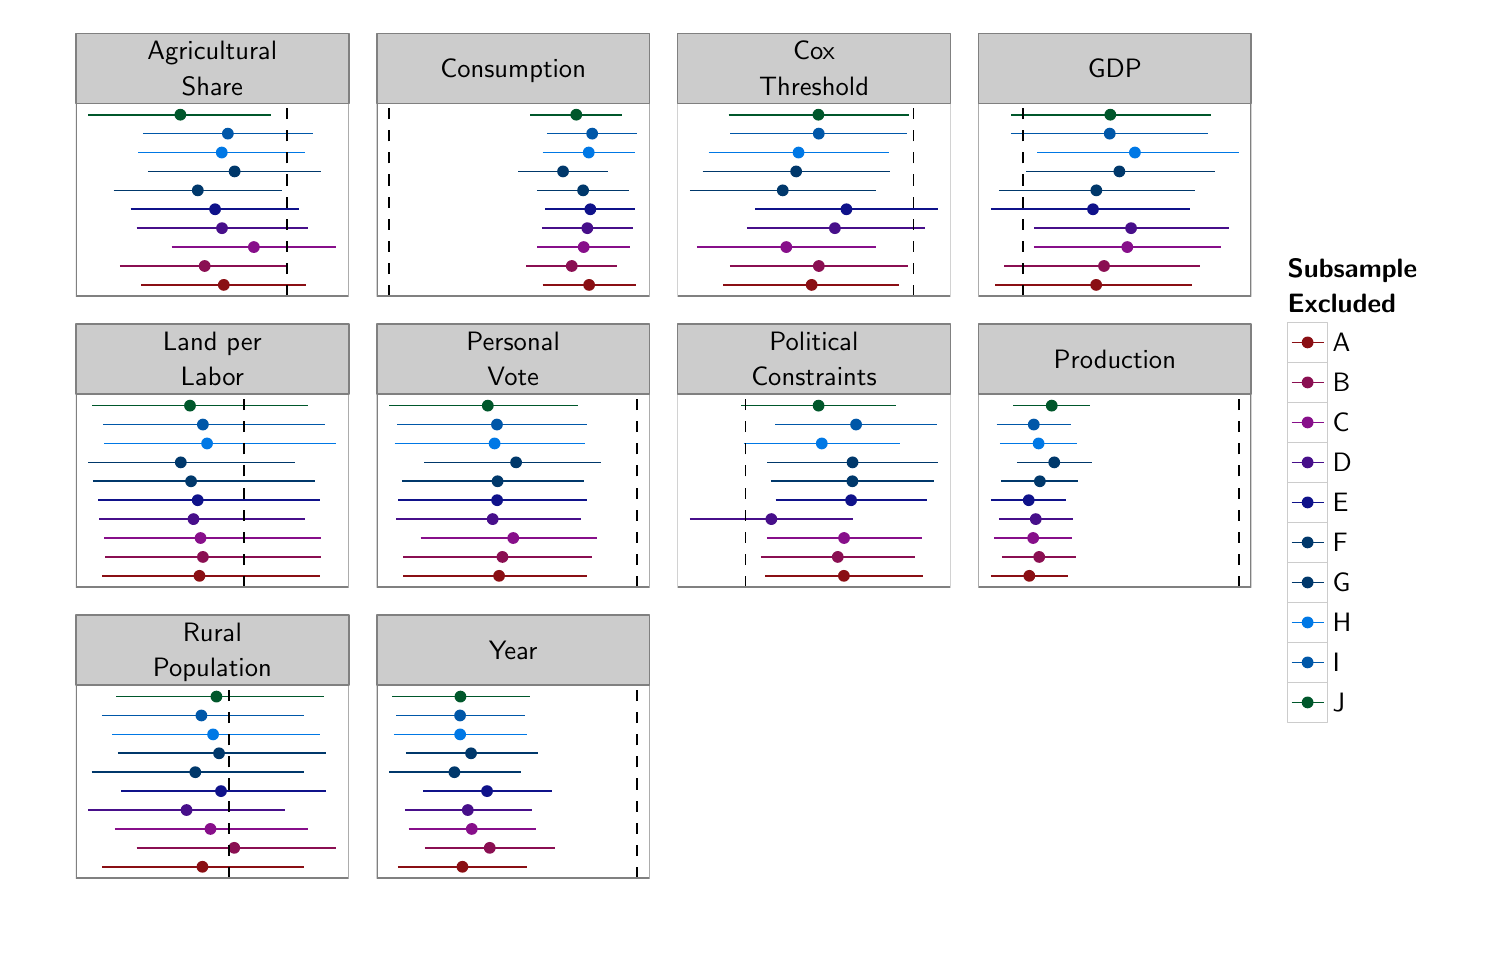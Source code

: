 % Created by tikzDevice version 0.6.2 on 2012-04-27 21:03:56
% !TEX encoding = UTF-8 Unicode
\documentclass[10pt]{article}
\usepackage{tikz}

\renewcommand{\familydefault}{\sfdefault}
\usepackage{sfmath}

\usepackage[active,tightpage,psfixbb]{preview}

\PreviewEnvironment{pgfpicture}

\setlength\PreviewBorder{0pt}
\begin{document}

\begin{tikzpicture}[x=1pt,y=1pt]
\definecolor[named]{drawColor}{rgb}{0.00,0.00,0.00}
\definecolor[named]{fillColor}{rgb}{1.00,1.00,1.00}
\fill[color=fillColor,fill opacity=0.00,] (0,0) rectangle (542.02,344.73);
\begin{scope}
\path[clip] (  0.00,  0.00) rectangle (542.02,344.73);
\end{scope}
\begin{scope}
\path[clip] (  0.00,  0.00) rectangle (542.02,344.73);
\end{scope}
\begin{scope}
\path[clip] (  0.00,  0.00) rectangle (542.02,344.73);
\end{scope}
\begin{scope}
\path[clip] (  0.00,  0.00) rectangle (542.02,344.73);
\end{scope}
\begin{scope}
\path[clip] (  0.00,  0.00) rectangle (542.02,344.73);
\end{scope}
\begin{scope}
\path[clip] (  0.00,  0.00) rectangle (542.02,344.73);
\end{scope}
\begin{scope}
\path[clip] (  0.00,  0.00) rectangle (542.02,344.73);
\end{scope}
\begin{scope}
\path[clip] (  0.00,  0.00) rectangle (542.02,344.73);
\end{scope}
\begin{scope}
\path[clip] (  0.00,  0.00) rectangle (542.02,344.73);
\end{scope}
\begin{scope}
\path[clip] (  0.00,  0.00) rectangle (542.02,344.73);
\end{scope}
\begin{scope}
\path[clip] (  0.00,  0.00) rectangle (542.02,344.73);
\end{scope}
\begin{scope}
\path[clip] (  0.00,  0.00) rectangle (542.02,344.73);
\end{scope}
\begin{scope}
\path[clip] (  0.00,  0.00) rectangle (542.02,344.73);
\end{scope}
\begin{scope}
\path[clip] (  0.00,  0.00) rectangle (542.02,344.73);
\end{scope}
\begin{scope}
\path[clip] (  0.00,  0.00) rectangle (542.02,344.73);
\end{scope}
\begin{scope}
\path[clip] (  0.00,  0.00) rectangle (542.02,344.73);
\end{scope}
\begin{scope}
\path[clip] (  0.00,  0.00) rectangle (542.02,344.73);
\end{scope}
\begin{scope}
\path[clip] (  0.00,  0.00) rectangle (542.02,344.73);
\end{scope}
\begin{scope}
\path[clip] (  0.00,  0.00) rectangle (542.02,344.73);
\end{scope}
\begin{scope}
\path[clip] (  0.00,  0.00) rectangle (542.02,344.73);
\end{scope}
\begin{scope}
\path[clip] (  0.00,  0.00) rectangle (542.02,344.73);
\end{scope}
\begin{scope}
\path[clip] (  0.00,  0.00) rectangle (542.02,344.73);
\end{scope}
\begin{scope}
\path[clip] (  0.00,  0.00) rectangle (542.02,344.73);
\end{scope}
\begin{scope}
\path[clip] (  0.00,  0.00) rectangle (542.02,344.73);
\end{scope}
\begin{scope}
\path[clip] ( 27.42,237.68) rectangle (126.01,307.38);
\end{scope}
\begin{scope}
\path[clip] (  0.00,  0.00) rectangle (542.02,344.73);
\end{scope}
\begin{scope}
\path[clip] (136.13,237.68) rectangle (234.72,307.38);
\end{scope}
\begin{scope}
\path[clip] (  0.00,  0.00) rectangle (542.02,344.73);
\end{scope}
\begin{scope}
\path[clip] (244.84,237.68) rectangle (343.43,307.38);
\end{scope}
\begin{scope}
\path[clip] (  0.00,  0.00) rectangle (542.02,344.73);
\end{scope}
\begin{scope}
\path[clip] (353.55,237.68) rectangle (452.14,307.38);
\end{scope}
\begin{scope}
\path[clip] (  0.00,  0.00) rectangle (542.02,344.73);
\end{scope}
\begin{scope}
\path[clip] ( 27.42,132.55) rectangle (126.01,202.25);
\end{scope}
\begin{scope}
\path[clip] (  0.00,  0.00) rectangle (542.02,344.73);
\end{scope}
\begin{scope}
\path[clip] (136.13,132.55) rectangle (234.72,202.25);
\end{scope}
\begin{scope}
\path[clip] (  0.00,  0.00) rectangle (542.02,344.73);
\end{scope}
\begin{scope}
\path[clip] (244.84,132.55) rectangle (343.43,202.25);
\end{scope}
\begin{scope}
\path[clip] (  0.00,  0.00) rectangle (542.02,344.73);
\end{scope}
\begin{scope}
\path[clip] (353.55,132.55) rectangle (452.14,202.25);
\end{scope}
\begin{scope}
\path[clip] (  0.00,  0.00) rectangle (542.02,344.73);
\end{scope}
\begin{scope}
\path[clip] ( 27.42, 27.42) rectangle (126.01, 97.12);
\end{scope}
\begin{scope}
\path[clip] (  0.00,  0.00) rectangle (542.02,344.73);
\end{scope}
\begin{scope}
\path[clip] (136.13, 27.42) rectangle (234.72, 97.12);
\end{scope}
\begin{scope}
\path[clip] (  0.00,  0.00) rectangle (542.02,344.73);
\end{scope}
\begin{scope}
\path[clip] (  0.00,  0.00) rectangle (542.02,344.73);
\end{scope}
\begin{scope}
\path[clip] (  0.00,  0.00) rectangle (542.02,344.73);
\end{scope}
\begin{scope}
\path[clip] (  0.00,  0.00) rectangle (542.02,344.73);
\end{scope}
\begin{scope}
\path[clip] (  0.00,  0.00) rectangle (542.02,344.73);
\end{scope}
\begin{scope}
\path[clip] (  0.00,  0.00) rectangle (542.02,344.73);
\end{scope}
\begin{scope}
\path[clip] (  0.00,  0.00) rectangle (542.02,344.73);
\end{scope}
\begin{scope}
\path[clip] (  0.00,  0.00) rectangle (542.02,344.73);
\end{scope}
\begin{scope}
\path[clip] (  0.00,  0.00) rectangle (542.02,344.73);
\end{scope}
\begin{scope}
\path[clip] (  0.00,  0.00) rectangle (542.02,344.73);
\end{scope}
\begin{scope}
\path[clip] (  0.00,  0.00) rectangle (542.02,344.73);
\end{scope}
\begin{scope}
\path[clip] (  0.00,  0.00) rectangle (542.02,344.73);
\end{scope}
\begin{scope}
\path[clip] (  0.00,  0.00) rectangle (542.02,344.73);
\end{scope}
\begin{scope}
\path[clip] (  0.00,  0.00) rectangle (542.02,344.73);
\end{scope}
\begin{scope}
\path[clip] (  0.00,  0.00) rectangle (542.02,344.73);
\end{scope}
\begin{scope}
\path[clip] (  0.00,  0.00) rectangle (542.02,344.73);
\end{scope}
\begin{scope}
\path[clip] (  0.00,  0.00) rectangle (542.02,344.73);
\end{scope}
\begin{scope}
\path[clip] (  0.00,  0.00) rectangle (542.02,344.73);
\end{scope}
\begin{scope}
\path[clip] (  0.00,  0.00) rectangle (542.02,344.73);
\end{scope}
\begin{scope}
\path[clip] (  0.00,  0.00) rectangle (542.02,344.73);
\end{scope}
\begin{scope}
\path[clip] (  0.00,  0.00) rectangle (542.02,344.73);
\end{scope}
\begin{scope}
\path[clip] (  0.00,  0.00) rectangle (542.02,344.73);
\end{scope}
\begin{scope}
\path[clip] (  0.00,  0.00) rectangle (542.02,344.73);
\end{scope}
\begin{scope}
\path[clip] (  0.00,  0.00) rectangle (542.02,344.73);
\end{scope}
\begin{scope}
\path[clip] (  0.00,  0.00) rectangle (542.02,344.73);
\end{scope}
\begin{scope}
\path[clip] (  0.00,  0.00) rectangle (542.02,344.73);
\end{scope}
\begin{scope}
\path[clip] (  0.00,  0.00) rectangle (542.02,344.73);
\end{scope}
\begin{scope}
\path[clip] (  0.00,  0.00) rectangle (542.02,344.73);
\end{scope}
\begin{scope}
\path[clip] (  0.00,  0.00) rectangle (542.02,344.73);
\end{scope}
\begin{scope}
\path[clip] (  0.00,  0.00) rectangle (542.02,344.73);
\end{scope}
\begin{scope}
\path[clip] (  0.00,  0.00) rectangle (542.02,344.73);
\end{scope}
\begin{scope}
\path[clip] (  0.00,  0.00) rectangle (542.02,344.73);
\end{scope}
\begin{scope}
\path[clip] (  0.00,  0.00) rectangle (542.02,344.73);
\end{scope}
\begin{scope}
\path[clip] (  0.00,  0.00) rectangle (542.02,344.73);
\end{scope}
\begin{scope}
\path[clip] (  0.00,  0.00) rectangle (542.02,344.73);
\end{scope}
\begin{scope}
\path[clip] (  0.00,  0.00) rectangle (542.02,344.73);
\end{scope}
\begin{scope}
\path[clip] (  0.00,  0.00) rectangle (542.02,344.73);
\end{scope}
\begin{scope}
\path[clip] (  0.00,  0.00) rectangle (542.02,344.73);
\end{scope}
\begin{scope}
\path[clip] (  0.00,  0.00) rectangle (542.02,344.73);
\end{scope}
\begin{scope}
\path[clip] (  0.00,  0.00) rectangle (542.02,344.73);
\end{scope}
\begin{scope}
\path[clip] (  0.00,  0.00) rectangle (542.02,344.73);
\end{scope}
\begin{scope}
\path[clip] (  0.00,  0.00) rectangle (542.02,344.73);
\end{scope}
\begin{scope}
\path[clip] (  0.00,  0.00) rectangle (542.02,344.73);
\end{scope}
\begin{scope}
\path[clip] (  0.00,  0.00) rectangle (542.02,344.73);
\end{scope}
\begin{scope}
\path[clip] (  0.00,  0.00) rectangle (542.02,344.73);
\end{scope}
\begin{scope}
\path[clip] (  0.00,  0.00) rectangle (542.02,344.73);
\end{scope}
\begin{scope}
\path[clip] (  0.00,  0.00) rectangle (542.02,344.73);
\end{scope}
\begin{scope}
\path[clip] (  0.00,  0.00) rectangle (542.02,344.73);
\end{scope}
\begin{scope}
\path[clip] (  0.00,  0.00) rectangle (542.02,344.73);
\end{scope}
\begin{scope}
\path[clip] (  0.00,  0.00) rectangle (542.02,344.73);
\end{scope}
\begin{scope}
\path[clip] (  0.00,  0.00) rectangle (542.02,344.73);
\end{scope}
\begin{scope}
\path[clip] (  0.00,  0.00) rectangle (542.02,344.73);
\end{scope}
\begin{scope}
\path[clip] (  0.00,  0.00) rectangle (542.02,344.73);
\end{scope}
\begin{scope}
\path[clip] (  0.00,  0.00) rectangle (542.02,344.73);
\end{scope}
\begin{scope}
\path[clip] (  0.00,  0.00) rectangle (542.02,344.73);
\end{scope}
\begin{scope}
\path[clip] (  0.00,  0.00) rectangle (542.02,344.73);
\end{scope}
\begin{scope}
\path[clip] (  0.00,  0.00) rectangle (542.02,344.73);
\end{scope}
\begin{scope}
\path[clip] (  0.00,  0.00) rectangle (542.02,344.73);
\end{scope}
\begin{scope}
\path[clip] (  0.00,  0.00) rectangle (542.02,344.73);
\end{scope}
\begin{scope}
\path[clip] (  0.00,  0.00) rectangle (542.02,344.73);
\end{scope}
\begin{scope}
\path[clip] (  0.00,  0.00) rectangle (542.02,344.73);
\end{scope}
\begin{scope}
\path[clip] (  0.00,  0.00) rectangle (542.02,344.73);
\end{scope}
\begin{scope}
\path[clip] (  0.00,  0.00) rectangle (542.02,344.73);
\end{scope}
\begin{scope}
\path[clip] (  0.00,  0.00) rectangle (542.02,344.73);
\end{scope}
\begin{scope}
\path[clip] (  0.00,  0.00) rectangle (542.02,344.73);
\end{scope}
\begin{scope}
\path[clip] (  0.00,  0.00) rectangle (542.02,344.73);
\end{scope}
\begin{scope}
\path[clip] (  0.00,  0.00) rectangle (542.02,344.73);
\end{scope}
\begin{scope}
\path[clip] (  0.00,  0.00) rectangle (542.02,344.73);
\end{scope}
\begin{scope}
\path[clip] (  0.00,  0.00) rectangle (542.02,344.73);
\end{scope}
\begin{scope}
\path[clip] (  0.00,  0.00) rectangle (542.02,344.73);

\draw[fill opacity=0.00,draw opacity=0.00,] (  0.00,  0.00) rectangle (542.02,344.73);
\end{scope}
\begin{scope}
\path[clip] (  0.00,  0.00) rectangle (542.02,344.73);
\end{scope}
\begin{scope}
\path[clip] ( 27.42,237.68) rectangle (126.01,307.38);
\definecolor[named]{fillColor}{rgb}{1.00,1.00,1.00}

\draw[fill=fillColor,draw opacity=0.00,] ( 27.42,237.68) rectangle (126.01,307.38);
\definecolor[named]{drawColor}{rgb}{0.54,0.06,0.08}

\draw[color=drawColor,line width= 0.6pt,line join=round,fill opacity=0.00,] ( 51.12,241.78) -- (110.48,241.78);
\definecolor[named]{fillColor}{rgb}{0.54,0.06,0.08}

\draw[fill=fillColor,draw opacity=0.00,] ( 80.87,241.78) circle (  2.13);
\definecolor[named]{drawColor}{rgb}{0.54,0.06,0.32}

\draw[color=drawColor,line width= 0.6pt,line join=round,fill opacity=0.00,] ( 43.35,248.61) -- (103.67,248.61);
\definecolor[named]{fillColor}{rgb}{0.54,0.06,0.32}

\draw[fill=fillColor,draw opacity=0.00,] ( 73.96,248.61) circle (  2.13);
\definecolor[named]{drawColor}{rgb}{0.53,0.06,0.54}

\draw[color=drawColor,line width= 0.6pt,line join=round,fill opacity=0.00,] ( 61.98,255.45) -- (121.53,255.45);
\definecolor[named]{fillColor}{rgb}{0.53,0.06,0.54}

\draw[fill=fillColor,draw opacity=0.00,] ( 91.73,255.45) circle (  2.13);
\definecolor[named]{drawColor}{rgb}{0.28,0.06,0.54}

\draw[color=drawColor,line width= 0.6pt,line join=round,fill opacity=0.00,] ( 49.39,262.28) -- (111.16,262.28);
\definecolor[named]{fillColor}{rgb}{0.28,0.06,0.54}

\draw[fill=fillColor,draw opacity=0.00,] ( 80.22,262.28) circle (  2.13);
\definecolor[named]{drawColor}{rgb}{0.06,0.07,0.54}

\draw[color=drawColor,line width= 0.6pt,line join=round,fill opacity=0.00,] ( 47.16,269.11) -- (107.91,269.11);
\definecolor[named]{fillColor}{rgb}{0.06,0.07,0.54}

\draw[fill=fillColor,draw opacity=0.00,] ( 77.71,269.11) circle (  2.13);
\definecolor[named]{drawColor}{rgb}{0.00,0.22,0.42}

\draw[color=drawColor,line width= 0.6pt,line join=round,fill opacity=0.00,] ( 41.05,275.94) -- (101.87,275.94);
\definecolor[named]{fillColor}{rgb}{0.00,0.22,0.42}

\draw[fill=fillColor,draw opacity=0.00,] ( 71.47,275.94) circle (  2.13);
\definecolor[named]{drawColor}{rgb}{0.00,0.22,0.42}

\draw[color=drawColor,line width= 0.6pt,line join=round,fill opacity=0.00,] ( 53.42,282.78) -- (115.94,282.78);
\definecolor[named]{fillColor}{rgb}{0.00,0.22,0.42}

\draw[fill=fillColor,draw opacity=0.00,] ( 84.78,282.78) circle (  2.13);
\definecolor[named]{drawColor}{rgb}{0.00,0.47,0.90}

\draw[color=drawColor,line width= 0.6pt,line join=round,fill opacity=0.00,] ( 50.03,289.61) -- (110.13,289.61);
\definecolor[named]{fillColor}{rgb}{0.00,0.47,0.90}

\draw[fill=fillColor,draw opacity=0.00,] ( 80.13,289.61) circle (  2.13);
\definecolor[named]{drawColor}{rgb}{0.00,0.34,0.66}

\draw[color=drawColor,line width= 0.6pt,line join=round,fill opacity=0.00,] ( 51.64,296.44) -- (112.97,296.44);
\definecolor[named]{fillColor}{rgb}{0.00,0.34,0.66}

\draw[fill=fillColor,draw opacity=0.00,] ( 82.34,296.44) circle (  2.13);
\definecolor[named]{drawColor}{rgb}{0.00,0.34,0.17}

\draw[color=drawColor,line width= 0.6pt,line join=round,fill opacity=0.00,] ( 31.90,303.28) -- ( 98.03,303.28);
\definecolor[named]{fillColor}{rgb}{0.00,0.34,0.17}

\draw[fill=fillColor,draw opacity=0.00,] ( 65.17,303.28) circle (  2.13);
\definecolor[named]{drawColor}{rgb}{0.00,0.00,0.00}

\draw[color=drawColor,line width= 0.6pt,dash pattern=on 4pt off 4pt ,line join=round,fill opacity=0.00,] (103.65,237.68) -- (103.65,307.38);
\definecolor[named]{drawColor}{rgb}{0.50,0.50,0.50}

\draw[color=drawColor,line width= 0.6pt,line cap=round,line join=round,fill opacity=0.00,] ( 27.42,237.68) rectangle (126.01,307.38);
\end{scope}
\begin{scope}
\path[clip] (  0.00,  0.00) rectangle (542.02,344.73);
\end{scope}
\begin{scope}
\path[clip] (136.13,237.68) rectangle (234.72,307.38);
\definecolor[named]{fillColor}{rgb}{1.00,1.00,1.00}

\draw[fill=fillColor,draw opacity=0.00,] (136.13,237.68) rectangle (234.72,307.38);
\definecolor[named]{drawColor}{rgb}{0.54,0.06,0.08}

\draw[color=drawColor,line width= 0.6pt,line join=round,fill opacity=0.00,] (196.12,241.78) -- (229.69,241.78);
\definecolor[named]{fillColor}{rgb}{0.54,0.06,0.08}

\draw[fill=fillColor,draw opacity=0.00,] (212.88,241.78) circle (  2.13);
\definecolor[named]{drawColor}{rgb}{0.54,0.06,0.32}

\draw[color=drawColor,line width= 0.6pt,line join=round,fill opacity=0.00,] (190.15,248.61) -- (223.11,248.61);
\definecolor[named]{fillColor}{rgb}{0.54,0.06,0.32}

\draw[fill=fillColor,draw opacity=0.00,] (206.61,248.61) circle (  2.13);
\definecolor[named]{drawColor}{rgb}{0.53,0.06,0.54}

\draw[color=drawColor,line width= 0.6pt,line join=round,fill opacity=0.00,] (194.13,255.45) -- (227.71,255.45);
\definecolor[named]{fillColor}{rgb}{0.53,0.06,0.54}

\draw[fill=fillColor,draw opacity=0.00,] (210.91,255.45) circle (  2.13);
\definecolor[named]{drawColor}{rgb}{0.28,0.06,0.54}

\draw[color=drawColor,line width= 0.6pt,line join=round,fill opacity=0.00,] (195.78,262.28) -- (228.63,262.28);
\definecolor[named]{fillColor}{rgb}{0.28,0.06,0.54}

\draw[fill=fillColor,draw opacity=0.00,] (212.23,262.28) circle (  2.13);
\definecolor[named]{drawColor}{rgb}{0.06,0.07,0.54}

\draw[color=drawColor,line width= 0.6pt,line join=round,fill opacity=0.00,] (197.06,269.11) -- (229.62,269.11);
\definecolor[named]{fillColor}{rgb}{0.06,0.07,0.54}

\draw[fill=fillColor,draw opacity=0.00,] (213.31,269.11) circle (  2.13);
\definecolor[named]{drawColor}{rgb}{0.00,0.22,0.42}

\draw[color=drawColor,line width= 0.6pt,line join=round,fill opacity=0.00,] (194.03,275.94) -- (227.44,275.94);
\definecolor[named]{fillColor}{rgb}{0.00,0.22,0.42}

\draw[fill=fillColor,draw opacity=0.00,] (210.70,275.94) circle (  2.13);
\definecolor[named]{drawColor}{rgb}{0.00,0.22,0.42}

\draw[color=drawColor,line width= 0.6pt,line join=round,fill opacity=0.00,] (187.24,282.78) -- (219.62,282.78);
\definecolor[named]{fillColor}{rgb}{0.00,0.22,0.42}

\draw[fill=fillColor,draw opacity=0.00,] (203.45,282.78) circle (  2.13);
\definecolor[named]{drawColor}{rgb}{0.00,0.47,0.90}

\draw[color=drawColor,line width= 0.6pt,line join=round,fill opacity=0.00,] (196.06,289.61) -- (229.29,289.61);
\definecolor[named]{fillColor}{rgb}{0.00,0.47,0.90}

\draw[fill=fillColor,draw opacity=0.00,] (212.74,289.61) circle (  2.13);
\definecolor[named]{drawColor}{rgb}{0.00,0.34,0.66}

\draw[color=drawColor,line width= 0.6pt,line join=round,fill opacity=0.00,] (197.63,296.44) -- (230.24,296.44);
\definecolor[named]{fillColor}{rgb}{0.00,0.34,0.66}

\draw[fill=fillColor,draw opacity=0.00,] (213.98,296.44) circle (  2.13);
\definecolor[named]{drawColor}{rgb}{0.00,0.34,0.17}

\draw[color=drawColor,line width= 0.6pt,line join=round,fill opacity=0.00,] (191.57,303.28) -- (224.88,303.28);
\definecolor[named]{fillColor}{rgb}{0.00,0.34,0.17}

\draw[fill=fillColor,draw opacity=0.00,] (208.23,303.28) circle (  2.13);
\definecolor[named]{drawColor}{rgb}{0.00,0.00,0.00}

\draw[color=drawColor,line width= 0.6pt,dash pattern=on 4pt off 4pt ,line join=round,fill opacity=0.00,] (140.61,237.68) -- (140.61,307.38);
\definecolor[named]{drawColor}{rgb}{0.50,0.50,0.50}

\draw[color=drawColor,line width= 0.6pt,line cap=round,line join=round,fill opacity=0.00,] (136.13,237.68) rectangle (234.72,307.38);
\end{scope}
\begin{scope}
\path[clip] (  0.00,  0.00) rectangle (542.02,344.73);
\end{scope}
\begin{scope}
\path[clip] (244.84,237.68) rectangle (343.43,307.38);
\definecolor[named]{fillColor}{rgb}{1.00,1.00,1.00}

\draw[fill=fillColor,draw opacity=0.00,] (244.84,237.68) rectangle (343.43,307.38);
\definecolor[named]{drawColor}{rgb}{0.54,0.06,0.08}

\draw[color=drawColor,line width= 0.6pt,line join=round,fill opacity=0.00,] (261.40,241.78) -- (324.98,241.78);
\definecolor[named]{fillColor}{rgb}{0.54,0.06,0.08}

\draw[fill=fillColor,draw opacity=0.00,] (293.29,241.78) circle (  2.13);
\definecolor[named]{drawColor}{rgb}{0.54,0.06,0.32}

\draw[color=drawColor,line width= 0.6pt,line join=round,fill opacity=0.00,] (263.73,248.61) -- (328.02,248.61);
\definecolor[named]{fillColor}{rgb}{0.54,0.06,0.32}

\draw[fill=fillColor,draw opacity=0.00,] (295.88,248.61) circle (  2.13);
\definecolor[named]{drawColor}{rgb}{0.53,0.06,0.54}

\draw[color=drawColor,line width= 0.6pt,line join=round,fill opacity=0.00,] (251.79,255.45) -- (316.50,255.45);
\definecolor[named]{fillColor}{rgb}{0.53,0.06,0.54}

\draw[fill=fillColor,draw opacity=0.00,] (284.13,255.45) circle (  2.13);
\definecolor[named]{drawColor}{rgb}{0.28,0.06,0.54}

\draw[color=drawColor,line width= 0.6pt,line join=round,fill opacity=0.00,] (269.88,262.28) -- (334.14,262.28);
\definecolor[named]{fillColor}{rgb}{0.28,0.06,0.54}

\draw[fill=fillColor,draw opacity=0.00,] (301.68,262.28) circle (  2.13);
\definecolor[named]{drawColor}{rgb}{0.06,0.07,0.54}

\draw[color=drawColor,line width= 0.6pt,line join=round,fill opacity=0.00,] (272.92,269.11) -- (338.95,269.11);
\definecolor[named]{fillColor}{rgb}{0.06,0.07,0.54}

\draw[fill=fillColor,draw opacity=0.00,] (305.86,269.11) circle (  2.13);
\definecolor[named]{drawColor}{rgb}{0.00,0.22,0.42}

\draw[color=drawColor,line width= 0.6pt,line join=round,fill opacity=0.00,] (249.32,275.94) -- (316.53,275.94);
\definecolor[named]{fillColor}{rgb}{0.00,0.22,0.42}

\draw[fill=fillColor,draw opacity=0.00,] (282.85,275.94) circle (  2.13);
\definecolor[named]{drawColor}{rgb}{0.00,0.22,0.42}

\draw[color=drawColor,line width= 0.6pt,line join=round,fill opacity=0.00,] (253.85,282.78) -- (321.66,282.78);
\definecolor[named]{fillColor}{rgb}{0.00,0.22,0.42}

\draw[fill=fillColor,draw opacity=0.00,] (287.69,282.78) circle (  2.13);
\definecolor[named]{drawColor}{rgb}{0.00,0.47,0.90}

\draw[color=drawColor,line width= 0.6pt,line join=round,fill opacity=0.00,] (256.10,289.61) -- (321.20,289.61);
\definecolor[named]{fillColor}{rgb}{0.00,0.47,0.90}

\draw[fill=fillColor,draw opacity=0.00,] (288.55,289.61) circle (  2.13);
\definecolor[named]{drawColor}{rgb}{0.00,0.34,0.66}

\draw[color=drawColor,line width= 0.6pt,line join=round,fill opacity=0.00,] (263.88,296.44) -- (327.86,296.44);
\definecolor[named]{fillColor}{rgb}{0.00,0.34,0.66}

\draw[fill=fillColor,draw opacity=0.00,] (295.86,296.44) circle (  2.13);
\definecolor[named]{drawColor}{rgb}{0.00,0.34,0.17}

\draw[color=drawColor,line width= 0.6pt,line join=round,fill opacity=0.00,] (263.26,303.28) -- (328.41,303.28);
\definecolor[named]{fillColor}{rgb}{0.00,0.34,0.17}

\draw[fill=fillColor,draw opacity=0.00,] (295.73,303.28) circle (  2.13);
\definecolor[named]{drawColor}{rgb}{0.00,0.00,0.00}

\draw[color=drawColor,line width= 0.6pt,dash pattern=on 4pt off 4pt ,line join=round,fill opacity=0.00,] (330.04,237.68) -- (330.04,307.38);
\definecolor[named]{drawColor}{rgb}{0.50,0.50,0.50}

\draw[color=drawColor,line width= 0.6pt,line cap=round,line join=round,fill opacity=0.00,] (244.84,237.68) rectangle (343.43,307.38);
\end{scope}
\begin{scope}
\path[clip] (  0.00,  0.00) rectangle (542.02,344.73);
\end{scope}
\begin{scope}
\path[clip] (353.55,237.68) rectangle (452.14,307.38);
\definecolor[named]{fillColor}{rgb}{1.00,1.00,1.00}

\draw[fill=fillColor,draw opacity=0.00,] (353.55,237.68) rectangle (452.14,307.38);
\definecolor[named]{drawColor}{rgb}{0.54,0.06,0.08}

\draw[color=drawColor,line width= 0.6pt,line join=round,fill opacity=0.00,] (359.57,241.78) -- (430.79,241.78);
\definecolor[named]{fillColor}{rgb}{0.54,0.06,0.08}

\draw[fill=fillColor,draw opacity=0.00,] (396.10,241.78) circle (  2.13);
\definecolor[named]{drawColor}{rgb}{0.54,0.06,0.32}

\draw[color=drawColor,line width= 0.6pt,line join=round,fill opacity=0.00,] (362.94,248.61) -- (433.66,248.61);
\definecolor[named]{fillColor}{rgb}{0.54,0.06,0.32}

\draw[fill=fillColor,draw opacity=0.00,] (398.93,248.61) circle (  2.13);
\definecolor[named]{drawColor}{rgb}{0.53,0.06,0.54}

\draw[color=drawColor,line width= 0.6pt,line join=round,fill opacity=0.00,] (373.63,255.45) -- (441.26,255.45);
\definecolor[named]{fillColor}{rgb}{0.53,0.06,0.54}

\draw[fill=fillColor,draw opacity=0.00,] (407.35,255.45) circle (  2.13);
\definecolor[named]{drawColor}{rgb}{0.28,0.06,0.54}

\draw[color=drawColor,line width= 0.6pt,line join=round,fill opacity=0.00,] (373.69,262.28) -- (444.07,262.28);
\definecolor[named]{fillColor}{rgb}{0.28,0.06,0.54}

\draw[fill=fillColor,draw opacity=0.00,] (408.71,262.28) circle (  2.13);
\definecolor[named]{drawColor}{rgb}{0.06,0.07,0.54}

\draw[color=drawColor,line width= 0.6pt,line join=round,fill opacity=0.00,] (358.03,269.11) -- (430.17,269.11);
\definecolor[named]{fillColor}{rgb}{0.06,0.07,0.54}

\draw[fill=fillColor,draw opacity=0.00,] (394.95,269.11) circle (  2.13);
\definecolor[named]{drawColor}{rgb}{0.00,0.22,0.42}

\draw[color=drawColor,line width= 0.6pt,line join=round,fill opacity=0.00,] (360.92,275.94) -- (431.71,275.94);
\definecolor[named]{fillColor}{rgb}{0.00,0.22,0.42}

\draw[fill=fillColor,draw opacity=0.00,] (396.16,275.94) circle (  2.13);
\definecolor[named]{drawColor}{rgb}{0.00,0.22,0.42}

\draw[color=drawColor,line width= 0.6pt,line join=round,fill opacity=0.00,] (370.88,282.78) -- (438.98,282.78);
\definecolor[named]{fillColor}{rgb}{0.00,0.22,0.42}

\draw[fill=fillColor,draw opacity=0.00,] (404.48,282.78) circle (  2.13);
\definecolor[named]{drawColor}{rgb}{0.00,0.47,0.90}

\draw[color=drawColor,line width= 0.6pt,line join=round,fill opacity=0.00,] (374.86,289.61) -- (447.66,289.61);
\definecolor[named]{fillColor}{rgb}{0.00,0.47,0.90}

\draw[fill=fillColor,draw opacity=0.00,] (410.10,289.61) circle (  2.13);
\definecolor[named]{drawColor}{rgb}{0.00,0.34,0.66}

\draw[color=drawColor,line width= 0.6pt,line join=round,fill opacity=0.00,] (365.29,296.44) -- (436.65,296.44);
\definecolor[named]{fillColor}{rgb}{0.00,0.34,0.66}

\draw[fill=fillColor,draw opacity=0.00,] (401.00,296.44) circle (  2.13);
\definecolor[named]{drawColor}{rgb}{0.00,0.34,0.17}

\draw[color=drawColor,line width= 0.6pt,line join=round,fill opacity=0.00,] (365.40,303.28) -- (437.53,303.28);
\definecolor[named]{fillColor}{rgb}{0.00,0.34,0.17}

\draw[fill=fillColor,draw opacity=0.00,] (401.21,303.28) circle (  2.13);
\definecolor[named]{drawColor}{rgb}{0.00,0.00,0.00}

\draw[color=drawColor,line width= 0.6pt,dash pattern=on 4pt off 4pt ,line join=round,fill opacity=0.00,] (369.61,237.68) -- (369.61,307.38);
\definecolor[named]{drawColor}{rgb}{0.50,0.50,0.50}

\draw[color=drawColor,line width= 0.6pt,line cap=round,line join=round,fill opacity=0.00,] (353.55,237.68) rectangle (452.14,307.38);
\end{scope}
\begin{scope}
\path[clip] (  0.00,  0.00) rectangle (542.02,344.73);
\end{scope}
\begin{scope}
\path[clip] ( 27.42,132.55) rectangle (126.01,202.25);
\definecolor[named]{fillColor}{rgb}{1.00,1.00,1.00}

\draw[fill=fillColor,draw opacity=0.00,] ( 27.42,132.55) rectangle (126.01,202.25);
\definecolor[named]{drawColor}{rgb}{0.54,0.06,0.08}

\draw[color=drawColor,line width= 0.6pt,line join=round,fill opacity=0.00,] ( 36.96,136.65) -- (115.74,136.65);
\definecolor[named]{fillColor}{rgb}{0.54,0.06,0.08}

\draw[fill=fillColor,draw opacity=0.00,] ( 72.07,136.65) circle (  2.13);
\definecolor[named]{drawColor}{rgb}{0.54,0.06,0.32}

\draw[color=drawColor,line width= 0.6pt,line join=round,fill opacity=0.00,] ( 38.00,143.48) -- (116.00,143.48);
\definecolor[named]{fillColor}{rgb}{0.54,0.06,0.32}

\draw[fill=fillColor,draw opacity=0.00,] ( 73.32,143.48) circle (  2.13);
\definecolor[named]{drawColor}{rgb}{0.53,0.06,0.54}

\draw[color=drawColor,line width= 0.6pt,line join=round,fill opacity=0.00,] ( 37.67,150.32) -- (115.95,150.32);
\definecolor[named]{fillColor}{rgb}{0.53,0.06,0.54}

\draw[fill=fillColor,draw opacity=0.00,] ( 72.47,150.32) circle (  2.13);
\definecolor[named]{drawColor}{rgb}{0.28,0.06,0.54}

\draw[color=drawColor,line width= 0.6pt,line join=round,fill opacity=0.00,] ( 35.89,157.15) -- (110.06,157.15);
\definecolor[named]{fillColor}{rgb}{0.28,0.06,0.54}

\draw[fill=fillColor,draw opacity=0.00,] ( 69.91,157.15) circle (  2.13);
\definecolor[named]{drawColor}{rgb}{0.06,0.07,0.54}

\draw[color=drawColor,line width= 0.6pt,line join=round,fill opacity=0.00,] ( 35.51,163.98) -- (115.57,163.98);
\definecolor[named]{fillColor}{rgb}{0.06,0.07,0.54}

\draw[fill=fillColor,draw opacity=0.00,] ( 71.44,163.98) circle (  2.13);
\definecolor[named]{drawColor}{rgb}{0.00,0.22,0.42}

\draw[color=drawColor,line width= 0.6pt,line join=round,fill opacity=0.00,] ( 33.54,170.82) -- (113.92,170.82);
\definecolor[named]{fillColor}{rgb}{0.00,0.22,0.42}

\draw[fill=fillColor,draw opacity=0.00,] ( 69.04,170.82) circle (  2.13);
\definecolor[named]{drawColor}{rgb}{0.00,0.22,0.42}

\draw[color=drawColor,line width= 0.6pt,line join=round,fill opacity=0.00,] ( 31.90,177.65) -- (106.50,177.65);
\definecolor[named]{fillColor}{rgb}{0.00,0.22,0.42}

\draw[fill=fillColor,draw opacity=0.00,] ( 65.33,177.65) circle (  2.13);
\definecolor[named]{drawColor}{rgb}{0.00,0.47,0.90}

\draw[color=drawColor,line width= 0.6pt,line join=round,fill opacity=0.00,] ( 37.73,184.48) -- (121.53,184.48);
\definecolor[named]{fillColor}{rgb}{0.00,0.47,0.90}

\draw[fill=fillColor,draw opacity=0.00,] ( 74.82,184.48) circle (  2.13);
\definecolor[named]{drawColor}{rgb}{0.00,0.34,0.66}

\draw[color=drawColor,line width= 0.6pt,line join=round,fill opacity=0.00,] ( 37.27,191.32) -- (117.49,191.32);
\definecolor[named]{fillColor}{rgb}{0.00,0.34,0.66}

\draw[fill=fillColor,draw opacity=0.00,] ( 73.31,191.32) circle (  2.13);
\definecolor[named]{drawColor}{rgb}{0.00,0.34,0.17}

\draw[color=drawColor,line width= 0.6pt,line join=round,fill opacity=0.00,] ( 33.31,198.15) -- (111.39,198.15);
\definecolor[named]{fillColor}{rgb}{0.00,0.34,0.17}

\draw[fill=fillColor,draw opacity=0.00,] ( 68.65,198.15) circle (  2.13);
\definecolor[named]{drawColor}{rgb}{0.00,0.00,0.00}

\draw[color=drawColor,line width= 0.6pt,dash pattern=on 4pt off 4pt ,line join=round,fill opacity=0.00,] ( 88.16,132.55) -- ( 88.16,202.25);
\definecolor[named]{drawColor}{rgb}{0.50,0.50,0.50}

\draw[color=drawColor,line width= 0.6pt,line cap=round,line join=round,fill opacity=0.00,] ( 27.42,132.55) rectangle (126.01,202.25);
\end{scope}
\begin{scope}
\path[clip] (  0.00,  0.00) rectangle (542.02,344.73);
\end{scope}
\begin{scope}
\path[clip] (136.13,132.55) rectangle (234.72,202.25);
\definecolor[named]{fillColor}{rgb}{1.00,1.00,1.00}

\draw[fill=fillColor,draw opacity=0.00,] (136.13,132.55) rectangle (234.72,202.25);
\definecolor[named]{drawColor}{rgb}{0.54,0.06,0.08}

\draw[color=drawColor,line width= 0.6pt,line join=round,fill opacity=0.00,] (145.71,136.65) -- (212.03,136.65);
\definecolor[named]{fillColor}{rgb}{0.54,0.06,0.08}

\draw[fill=fillColor,draw opacity=0.00,] (180.34,136.65) circle (  2.13);
\definecolor[named]{drawColor}{rgb}{0.54,0.06,0.32}

\draw[color=drawColor,line width= 0.6pt,line join=round,fill opacity=0.00,] (145.73,143.48) -- (213.92,143.48);
\definecolor[named]{fillColor}{rgb}{0.54,0.06,0.32}

\draw[fill=fillColor,draw opacity=0.00,] (181.55,143.48) circle (  2.13);
\definecolor[named]{drawColor}{rgb}{0.53,0.06,0.54}

\draw[color=drawColor,line width= 0.6pt,line join=round,fill opacity=0.00,] (151.98,150.32) -- (215.76,150.32);
\definecolor[named]{fillColor}{rgb}{0.53,0.06,0.54}

\draw[fill=fillColor,draw opacity=0.00,] (185.45,150.32) circle (  2.13);
\definecolor[named]{drawColor}{rgb}{0.28,0.06,0.54}

\draw[color=drawColor,line width= 0.6pt,line join=round,fill opacity=0.00,] (143.27,157.15) -- (210.06,157.15);
\definecolor[named]{fillColor}{rgb}{0.28,0.06,0.54}

\draw[fill=fillColor,draw opacity=0.00,] (178.03,157.15) circle (  2.13);
\definecolor[named]{drawColor}{rgb}{0.06,0.07,0.54}

\draw[color=drawColor,line width= 0.6pt,line join=round,fill opacity=0.00,] (143.85,163.98) -- (212.25,163.98);
\definecolor[named]{fillColor}{rgb}{0.06,0.07,0.54}

\draw[fill=fillColor,draw opacity=0.00,] (179.63,163.98) circle (  2.13);
\definecolor[named]{drawColor}{rgb}{0.00,0.22,0.42}

\draw[color=drawColor,line width= 0.6pt,line join=round,fill opacity=0.00,] (145.23,170.82) -- (211.12,170.82);
\definecolor[named]{fillColor}{rgb}{0.00,0.22,0.42}

\draw[fill=fillColor,draw opacity=0.00,] (179.80,170.82) circle (  2.13);
\definecolor[named]{drawColor}{rgb}{0.00,0.22,0.42}

\draw[color=drawColor,line width= 0.6pt,line join=round,fill opacity=0.00,] (153.22,177.65) -- (217.07,177.65);
\definecolor[named]{fillColor}{rgb}{0.00,0.22,0.42}

\draw[fill=fillColor,draw opacity=0.00,] (186.49,177.65) circle (  2.13);
\definecolor[named]{drawColor}{rgb}{0.00,0.47,0.90}

\draw[color=drawColor,line width= 0.6pt,line join=round,fill opacity=0.00,] (142.61,184.48) -- (211.24,184.48);
\definecolor[named]{fillColor}{rgb}{0.00,0.47,0.90}

\draw[fill=fillColor,draw opacity=0.00,] (178.72,184.48) circle (  2.13);
\definecolor[named]{drawColor}{rgb}{0.00,0.34,0.66}

\draw[color=drawColor,line width= 0.6pt,line join=round,fill opacity=0.00,] (143.47,191.32) -- (212.22,191.32);
\definecolor[named]{fillColor}{rgb}{0.00,0.34,0.66}

\draw[fill=fillColor,draw opacity=0.00,] (179.58,191.32) circle (  2.13);
\definecolor[named]{drawColor}{rgb}{0.00,0.34,0.17}

\draw[color=drawColor,line width= 0.6pt,line join=round,fill opacity=0.00,] (140.61,198.15) -- (208.85,198.15);
\definecolor[named]{fillColor}{rgb}{0.00,0.34,0.17}

\draw[fill=fillColor,draw opacity=0.00,] (176.26,198.15) circle (  2.13);
\definecolor[named]{drawColor}{rgb}{0.00,0.00,0.00}

\draw[color=drawColor,line width= 0.6pt,dash pattern=on 4pt off 4pt ,line join=round,fill opacity=0.00,] (230.24,132.55) -- (230.24,202.25);
\definecolor[named]{drawColor}{rgb}{0.50,0.50,0.50}

\draw[color=drawColor,line width= 0.6pt,line cap=round,line join=round,fill opacity=0.00,] (136.13,132.55) rectangle (234.72,202.25);
\end{scope}
\begin{scope}
\path[clip] (  0.00,  0.00) rectangle (542.02,344.73);
\end{scope}
\begin{scope}
\path[clip] (244.84,132.55) rectangle (343.43,202.25);
\definecolor[named]{fillColor}{rgb}{1.00,1.00,1.00}

\draw[fill=fillColor,draw opacity=0.00,] (244.84,132.55) rectangle (343.43,202.25);
\definecolor[named]{drawColor}{rgb}{0.54,0.06,0.08}

\draw[color=drawColor,line width= 0.6pt,line join=round,fill opacity=0.00,] (276.55,136.65) -- (333.45,136.65);
\definecolor[named]{fillColor}{rgb}{0.54,0.06,0.08}

\draw[fill=fillColor,draw opacity=0.00,] (304.94,136.65) circle (  2.13);
\definecolor[named]{drawColor}{rgb}{0.54,0.06,0.32}

\draw[color=drawColor,line width= 0.6pt,line join=round,fill opacity=0.00,] (274.95,143.48) -- (330.75,143.48);
\definecolor[named]{fillColor}{rgb}{0.54,0.06,0.32}

\draw[fill=fillColor,draw opacity=0.00,] (302.73,143.48) circle (  2.13);
\definecolor[named]{drawColor}{rgb}{0.53,0.06,0.54}

\draw[color=drawColor,line width= 0.6pt,line join=round,fill opacity=0.00,] (277.14,150.32) -- (332.99,150.32);
\definecolor[named]{fillColor}{rgb}{0.53,0.06,0.54}

\draw[fill=fillColor,draw opacity=0.00,] (305.00,150.32) circle (  2.13);
\definecolor[named]{drawColor}{rgb}{0.28,0.06,0.54}

\draw[color=drawColor,line width= 0.6pt,line join=round,fill opacity=0.00,] (249.32,157.15) -- (308.17,157.15);
\definecolor[named]{fillColor}{rgb}{0.28,0.06,0.54}

\draw[fill=fillColor,draw opacity=0.00,] (278.72,157.15) circle (  2.13);
\definecolor[named]{drawColor}{rgb}{0.06,0.07,0.54}

\draw[color=drawColor,line width= 0.6pt,line join=round,fill opacity=0.00,] (280.27,163.98) -- (334.82,163.98);
\definecolor[named]{fillColor}{rgb}{0.06,0.07,0.54}

\draw[fill=fillColor,draw opacity=0.00,] (307.54,163.98) circle (  2.13);
\definecolor[named]{drawColor}{rgb}{0.00,0.22,0.42}

\draw[color=drawColor,line width= 0.6pt,line join=round,fill opacity=0.00,] (278.55,170.82) -- (337.53,170.82);
\definecolor[named]{fillColor}{rgb}{0.00,0.22,0.42}

\draw[fill=fillColor,draw opacity=0.00,] (308.01,170.82) circle (  2.13);
\definecolor[named]{drawColor}{rgb}{0.00,0.22,0.42}

\draw[color=drawColor,line width= 0.6pt,line join=round,fill opacity=0.00,] (277.25,177.65) -- (338.95,177.65);
\definecolor[named]{fillColor}{rgb}{0.00,0.22,0.42}

\draw[fill=fillColor,draw opacity=0.00,] (308.06,177.65) circle (  2.13);
\definecolor[named]{drawColor}{rgb}{0.00,0.47,0.90}

\draw[color=drawColor,line width= 0.6pt,line join=round,fill opacity=0.00,] (268.82,184.48) -- (325.05,184.48);
\definecolor[named]{fillColor}{rgb}{0.00,0.47,0.90}

\draw[fill=fillColor,draw opacity=0.00,] (296.95,184.48) circle (  2.13);
\definecolor[named]{drawColor}{rgb}{0.00,0.34,0.66}

\draw[color=drawColor,line width= 0.6pt,line join=round,fill opacity=0.00,] (280.14,191.32) -- (338.69,191.32);
\definecolor[named]{fillColor}{rgb}{0.00,0.34,0.66}

\draw[fill=fillColor,draw opacity=0.00,] (309.34,191.32) circle (  2.13);
\definecolor[named]{drawColor}{rgb}{0.00,0.34,0.17}

\draw[color=drawColor,line width= 0.6pt,line join=round,fill opacity=0.00,] (267.88,198.15) -- (323.74,198.15);
\definecolor[named]{fillColor}{rgb}{0.00,0.34,0.17}

\draw[fill=fillColor,draw opacity=0.00,] (295.79,198.15) circle (  2.13);
\definecolor[named]{drawColor}{rgb}{0.00,0.00,0.00}

\draw[color=drawColor,line width= 0.6pt,dash pattern=on 4pt off 4pt ,line join=round,fill opacity=0.00,] (269.39,132.55) -- (269.39,202.25);
\definecolor[named]{drawColor}{rgb}{0.50,0.50,0.50}

\draw[color=drawColor,line width= 0.6pt,line cap=round,line join=round,fill opacity=0.00,] (244.84,132.55) rectangle (343.43,202.25);
\end{scope}
\begin{scope}
\path[clip] (  0.00,  0.00) rectangle (542.02,344.73);
\end{scope}
\begin{scope}
\path[clip] (353.55,132.55) rectangle (452.14,202.25);
\definecolor[named]{fillColor}{rgb}{1.00,1.00,1.00}

\draw[fill=fillColor,draw opacity=0.00,] (353.55,132.55) rectangle (452.14,202.25);
\definecolor[named]{drawColor}{rgb}{0.54,0.06,0.08}

\draw[color=drawColor,line width= 0.6pt,line join=round,fill opacity=0.00,] (358.03,136.65) -- (385.75,136.65);
\definecolor[named]{fillColor}{rgb}{0.54,0.06,0.08}

\draw[fill=fillColor,draw opacity=0.00,] (371.94,136.65) circle (  2.13);
\definecolor[named]{drawColor}{rgb}{0.54,0.06,0.32}

\draw[color=drawColor,line width= 0.6pt,line join=round,fill opacity=0.00,] (362.06,143.48) -- (388.97,143.48);
\definecolor[named]{fillColor}{rgb}{0.54,0.06,0.32}

\draw[fill=fillColor,draw opacity=0.00,] (375.51,143.48) circle (  2.13);
\definecolor[named]{drawColor}{rgb}{0.53,0.06,0.54}

\draw[color=drawColor,line width= 0.6pt,line join=round,fill opacity=0.00,] (359.35,150.32) -- (387.30,150.32);
\definecolor[named]{fillColor}{rgb}{0.53,0.06,0.54}

\draw[fill=fillColor,draw opacity=0.00,] (373.33,150.32) circle (  2.13);
\definecolor[named]{drawColor}{rgb}{0.28,0.06,0.54}

\draw[color=drawColor,line width= 0.6pt,line join=round,fill opacity=0.00,] (360.95,157.15) -- (387.68,157.15);
\definecolor[named]{fillColor}{rgb}{0.28,0.06,0.54}

\draw[fill=fillColor,draw opacity=0.00,] (374.27,157.15) circle (  2.13);
\definecolor[named]{drawColor}{rgb}{0.06,0.07,0.54}

\draw[color=drawColor,line width= 0.6pt,line join=round,fill opacity=0.00,] (358.08,163.98) -- (385.37,163.98);
\definecolor[named]{fillColor}{rgb}{0.06,0.07,0.54}

\draw[fill=fillColor,draw opacity=0.00,] (371.73,163.98) circle (  2.13);
\definecolor[named]{drawColor}{rgb}{0.00,0.22,0.42}

\draw[color=drawColor,line width= 0.6pt,line join=round,fill opacity=0.00,] (361.77,170.82) -- (389.65,170.82);
\definecolor[named]{fillColor}{rgb}{0.00,0.22,0.42}

\draw[fill=fillColor,draw opacity=0.00,] (375.75,170.82) circle (  2.13);
\definecolor[named]{drawColor}{rgb}{0.00,0.22,0.42}

\draw[color=drawColor,line width= 0.6pt,line join=round,fill opacity=0.00,] (367.46,177.65) -- (394.43,177.65);
\definecolor[named]{fillColor}{rgb}{0.00,0.22,0.42}

\draw[fill=fillColor,draw opacity=0.00,] (380.95,177.65) circle (  2.13);
\definecolor[named]{drawColor}{rgb}{0.00,0.47,0.90}

\draw[color=drawColor,line width= 0.6pt,line join=round,fill opacity=0.00,] (361.34,184.48) -- (389.20,184.48);
\definecolor[named]{fillColor}{rgb}{0.00,0.47,0.90}

\draw[fill=fillColor,draw opacity=0.00,] (375.29,184.48) circle (  2.13);
\definecolor[named]{drawColor}{rgb}{0.00,0.34,0.66}

\draw[color=drawColor,line width= 0.6pt,line join=round,fill opacity=0.00,] (360.09,191.32) -- (387.05,191.32);
\definecolor[named]{fillColor}{rgb}{0.00,0.34,0.66}

\draw[fill=fillColor,draw opacity=0.00,] (373.55,191.32) circle (  2.13);
\definecolor[named]{drawColor}{rgb}{0.00,0.34,0.17}

\draw[color=drawColor,line width= 0.6pt,line join=round,fill opacity=0.00,] (366.17,198.15) -- (393.84,198.15);
\definecolor[named]{fillColor}{rgb}{0.00,0.34,0.17}

\draw[fill=fillColor,draw opacity=0.00,] (380.04,198.15) circle (  2.13);
\definecolor[named]{drawColor}{rgb}{0.00,0.00,0.00}

\draw[color=drawColor,line width= 0.6pt,dash pattern=on 4pt off 4pt ,line join=round,fill opacity=0.00,] (447.66,132.55) -- (447.66,202.25);
\definecolor[named]{drawColor}{rgb}{0.50,0.50,0.50}

\draw[color=drawColor,line width= 0.6pt,line cap=round,line join=round,fill opacity=0.00,] (353.55,132.55) rectangle (452.14,202.25);
\end{scope}
\begin{scope}
\path[clip] (  0.00,  0.00) rectangle (542.02,344.73);
\end{scope}
\begin{scope}
\path[clip] ( 27.42, 27.42) rectangle (126.01, 97.12);
\definecolor[named]{fillColor}{rgb}{1.00,1.00,1.00}

\draw[fill=fillColor,draw opacity=0.00,] ( 27.42, 27.42) rectangle (126.01, 97.12);
\definecolor[named]{drawColor}{rgb}{0.54,0.06,0.08}

\draw[color=drawColor,line width= 0.6pt,line join=round,fill opacity=0.00,] ( 37.01, 31.52) -- (109.79, 31.52);
\definecolor[named]{fillColor}{rgb}{0.54,0.06,0.08}

\draw[fill=fillColor,draw opacity=0.00,] ( 73.15, 31.52) circle (  2.13);
\definecolor[named]{drawColor}{rgb}{0.54,0.06,0.32}

\draw[color=drawColor,line width= 0.6pt,line join=round,fill opacity=0.00,] ( 49.34, 38.36) -- (121.53, 38.36);
\definecolor[named]{fillColor}{rgb}{0.54,0.06,0.32}

\draw[fill=fillColor,draw opacity=0.00,] ( 84.64, 38.36) circle (  2.13);
\definecolor[named]{drawColor}{rgb}{0.53,0.06,0.54}

\draw[color=drawColor,line width= 0.6pt,line join=round,fill opacity=0.00,] ( 41.53, 45.19) -- (111.45, 45.19);
\definecolor[named]{fillColor}{rgb}{0.53,0.06,0.54}

\draw[fill=fillColor,draw opacity=0.00,] ( 76.05, 45.19) circle (  2.13);
\definecolor[named]{drawColor}{rgb}{0.28,0.06,0.54}

\draw[color=drawColor,line width= 0.6pt,line join=round,fill opacity=0.00,] ( 31.90, 52.02) -- (102.96, 52.02);
\definecolor[named]{fillColor}{rgb}{0.28,0.06,0.54}

\draw[fill=fillColor,draw opacity=0.00,] ( 67.41, 52.02) circle (  2.13);
\definecolor[named]{drawColor}{rgb}{0.06,0.07,0.54}

\draw[color=drawColor,line width= 0.6pt,line join=round,fill opacity=0.00,] ( 43.87, 58.86) -- (117.67, 58.86);
\definecolor[named]{fillColor}{rgb}{0.06,0.07,0.54}

\draw[fill=fillColor,draw opacity=0.00,] ( 79.86, 58.86) circle (  2.13);
\definecolor[named]{drawColor}{rgb}{0.00,0.22,0.42}

\draw[color=drawColor,line width= 0.6pt,line join=round,fill opacity=0.00,] ( 33.10, 65.69) -- (109.99, 65.69);
\definecolor[named]{fillColor}{rgb}{0.00,0.22,0.42}

\draw[fill=fillColor,draw opacity=0.00,] ( 70.57, 65.69) circle (  2.13);
\definecolor[named]{drawColor}{rgb}{0.00,0.22,0.42}

\draw[color=drawColor,line width= 0.6pt,line join=round,fill opacity=0.00,] ( 42.56, 72.52) -- (117.94, 72.52);
\definecolor[named]{fillColor}{rgb}{0.00,0.22,0.42}

\draw[fill=fillColor,draw opacity=0.00,] ( 79.15, 72.52) circle (  2.13);
\definecolor[named]{drawColor}{rgb}{0.00,0.47,0.90}

\draw[color=drawColor,line width= 0.6pt,line join=round,fill opacity=0.00,] ( 40.57, 79.35) -- (115.66, 79.35);
\definecolor[named]{fillColor}{rgb}{0.00,0.47,0.90}

\draw[fill=fillColor,draw opacity=0.00,] ( 76.99, 79.35) circle (  2.13);
\definecolor[named]{drawColor}{rgb}{0.00,0.34,0.66}

\draw[color=drawColor,line width= 0.6pt,line join=round,fill opacity=0.00,] ( 36.81, 86.19) -- (109.90, 86.19);
\definecolor[named]{fillColor}{rgb}{0.00,0.34,0.66}

\draw[fill=fillColor,draw opacity=0.00,] ( 72.78, 86.19) circle (  2.13);
\definecolor[named]{drawColor}{rgb}{0.00,0.34,0.17}

\draw[color=drawColor,line width= 0.6pt,line join=round,fill opacity=0.00,] ( 42.04, 93.02) -- (116.95, 93.02);
\definecolor[named]{fillColor}{rgb}{0.00,0.34,0.17}

\draw[fill=fillColor,draw opacity=0.00,] ( 78.21, 93.02) circle (  2.13);
\definecolor[named]{drawColor}{rgb}{0.00,0.00,0.00}

\draw[color=drawColor,line width= 0.6pt,dash pattern=on 4pt off 4pt ,line join=round,fill opacity=0.00,] ( 82.79, 27.42) -- ( 82.79, 97.12);
\definecolor[named]{drawColor}{rgb}{0.50,0.50,0.50}

\draw[color=drawColor,line width= 0.6pt,line cap=round,line join=round,fill opacity=0.00,] ( 27.42, 27.42) rectangle (126.01, 97.12);
\end{scope}
\begin{scope}
\path[clip] (  0.00,  0.00) rectangle (542.02,344.73);
\end{scope}
\begin{scope}
\path[clip] (136.13, 27.42) rectangle (234.72, 97.12);
\definecolor[named]{fillColor}{rgb}{1.00,1.00,1.00}

\draw[fill=fillColor,draw opacity=0.00,] (136.13, 27.42) rectangle (234.72, 97.12);
\definecolor[named]{drawColor}{rgb}{0.54,0.06,0.08}

\draw[color=drawColor,line width= 0.6pt,line join=round,fill opacity=0.00,] (143.79, 31.52) -- (190.39, 31.52);
\definecolor[named]{fillColor}{rgb}{0.54,0.06,0.08}

\draw[fill=fillColor,draw opacity=0.00,] (167.10, 31.52) circle (  2.13);
\definecolor[named]{drawColor}{rgb}{0.54,0.06,0.32}

\draw[color=drawColor,line width= 0.6pt,line join=round,fill opacity=0.00,] (153.54, 38.36) -- (200.42, 38.36);
\definecolor[named]{fillColor}{rgb}{0.54,0.06,0.32}

\draw[fill=fillColor,draw opacity=0.00,] (176.97, 38.36) circle (  2.13);
\definecolor[named]{drawColor}{rgb}{0.53,0.06,0.54}

\draw[color=drawColor,line width= 0.6pt,line join=round,fill opacity=0.00,] (147.69, 45.19) -- (193.74, 45.19);
\definecolor[named]{fillColor}{rgb}{0.53,0.06,0.54}

\draw[fill=fillColor,draw opacity=0.00,] (170.48, 45.19) circle (  2.13);
\definecolor[named]{drawColor}{rgb}{0.28,0.06,0.54}

\draw[color=drawColor,line width= 0.6pt,line join=round,fill opacity=0.00,] (146.44, 52.02) -- (192.23, 52.02);
\definecolor[named]{fillColor}{rgb}{0.28,0.06,0.54}

\draw[fill=fillColor,draw opacity=0.00,] (169.04, 52.02) circle (  2.13);
\definecolor[named]{drawColor}{rgb}{0.06,0.07,0.54}

\draw[color=drawColor,line width= 0.6pt,line join=round,fill opacity=0.00,] (152.85, 58.86) -- (199.60, 58.86);
\definecolor[named]{fillColor}{rgb}{0.06,0.07,0.54}

\draw[fill=fillColor,draw opacity=0.00,] (175.99, 58.86) circle (  2.13);
\definecolor[named]{drawColor}{rgb}{0.00,0.22,0.42}

\draw[color=drawColor,line width= 0.6pt,line join=round,fill opacity=0.00,] (140.61, 65.69) -- (188.22, 65.69);
\definecolor[named]{fillColor}{rgb}{0.00,0.22,0.42}

\draw[fill=fillColor,draw opacity=0.00,] (164.20, 65.69) circle (  2.13);
\definecolor[named]{drawColor}{rgb}{0.00,0.22,0.42}

\draw[color=drawColor,line width= 0.6pt,line join=round,fill opacity=0.00,] (146.64, 72.52) -- (194.27, 72.52);
\definecolor[named]{fillColor}{rgb}{0.00,0.22,0.42}

\draw[fill=fillColor,draw opacity=0.00,] (170.21, 72.52) circle (  2.13);
\definecolor[named]{drawColor}{rgb}{0.00,0.47,0.90}

\draw[color=drawColor,line width= 0.6pt,line join=round,fill opacity=0.00,] (142.33, 79.35) -- (190.40, 79.35);
\definecolor[named]{fillColor}{rgb}{0.00,0.47,0.90}

\draw[fill=fillColor,draw opacity=0.00,] (166.27, 79.35) circle (  2.13);
\definecolor[named]{drawColor}{rgb}{0.00,0.34,0.66}

\draw[color=drawColor,line width= 0.6pt,line join=round,fill opacity=0.00,] (143.27, 86.19) -- (189.74, 86.19);
\definecolor[named]{fillColor}{rgb}{0.00,0.34,0.66}

\draw[fill=fillColor,draw opacity=0.00,] (166.24, 86.19) circle (  2.13);
\definecolor[named]{drawColor}{rgb}{0.00,0.34,0.17}

\draw[color=drawColor,line width= 0.6pt,line join=round,fill opacity=0.00,] (141.81, 93.02) -- (191.34, 93.02);
\definecolor[named]{fillColor}{rgb}{0.00,0.34,0.17}

\draw[fill=fillColor,draw opacity=0.00,] (166.38, 93.02) circle (  2.13);
\definecolor[named]{drawColor}{rgb}{0.00,0.00,0.00}

\draw[color=drawColor,line width= 0.6pt,dash pattern=on 4pt off 4pt ,line join=round,fill opacity=0.00,] (230.24, 27.42) -- (230.24, 97.12);
\definecolor[named]{drawColor}{rgb}{0.50,0.50,0.50}

\draw[color=drawColor,line width= 0.6pt,line cap=round,line join=round,fill opacity=0.00,] (136.13, 27.42) rectangle (234.72, 97.12);
\end{scope}
\begin{scope}
\path[clip] (  0.00,  0.00) rectangle (542.02,344.73);
\end{scope}
\begin{scope}
\path[clip] (  0.00,  0.00) rectangle (542.02,344.73);
\definecolor[named]{drawColor}{rgb}{0.50,0.50,0.50}
\definecolor[named]{fillColor}{rgb}{0.80,0.80,0.80}

\draw[color=drawColor,line width= 0.6pt,line cap=round,line join=round,fill=fillColor,] ( 27.42,307.38) rectangle (126.01,332.68);
\definecolor[named]{drawColor}{rgb}{0.00,0.00,0.00}

\node[color=drawColor,anchor=base,inner sep=0pt, outer sep=0pt, scale=  0.96] at ( 76.72,323.06) {Agricultural };

\node[color=drawColor,anchor=base,inner sep=0pt, outer sep=0pt, scale=  0.96] at ( 76.72,310.39) {Share};
\end{scope}
\begin{scope}
\path[clip] (  0.00,  0.00) rectangle (542.02,344.73);
\end{scope}
\begin{scope}
\path[clip] (  0.00,  0.00) rectangle (542.02,344.73);
\definecolor[named]{drawColor}{rgb}{0.50,0.50,0.50}
\definecolor[named]{fillColor}{rgb}{0.80,0.80,0.80}

\draw[color=drawColor,line width= 0.6pt,line cap=round,line join=round,fill=fillColor,] (136.13,307.38) rectangle (234.72,332.68);
\definecolor[named]{drawColor}{rgb}{0.00,0.00,0.00}

\node[color=drawColor,anchor=base,inner sep=0pt, outer sep=0pt, scale=  0.96] at (185.43,316.72) {Consumption};
\end{scope}
\begin{scope}
\path[clip] (  0.00,  0.00) rectangle (542.02,344.73);
\end{scope}
\begin{scope}
\path[clip] (  0.00,  0.00) rectangle (542.02,344.73);
\definecolor[named]{drawColor}{rgb}{0.50,0.50,0.50}
\definecolor[named]{fillColor}{rgb}{0.80,0.80,0.80}

\draw[color=drawColor,line width= 0.6pt,line cap=round,line join=round,fill=fillColor,] (244.84,307.38) rectangle (343.43,332.68);
\definecolor[named]{drawColor}{rgb}{0.00,0.00,0.00}

\node[color=drawColor,anchor=base,inner sep=0pt, outer sep=0pt, scale=  0.96] at (294.14,323.06) {Cox };

\node[color=drawColor,anchor=base,inner sep=0pt, outer sep=0pt, scale=  0.96] at (294.14,310.39) {Threshold};
\end{scope}
\begin{scope}
\path[clip] (  0.00,  0.00) rectangle (542.02,344.73);
\end{scope}
\begin{scope}
\path[clip] (  0.00,  0.00) rectangle (542.02,344.73);
\definecolor[named]{drawColor}{rgb}{0.50,0.50,0.50}
\definecolor[named]{fillColor}{rgb}{0.80,0.80,0.80}

\draw[color=drawColor,line width= 0.6pt,line cap=round,line join=round,fill=fillColor,] (353.55,307.38) rectangle (452.14,332.68);
\definecolor[named]{drawColor}{rgb}{0.00,0.00,0.00}

\node[color=drawColor,anchor=base,inner sep=0pt, outer sep=0pt, scale=  0.96] at (402.85,316.72) {GDP};
\end{scope}
\begin{scope}
\path[clip] (  0.00,  0.00) rectangle (542.02,344.73);
\end{scope}
\begin{scope}
\path[clip] (  0.00,  0.00) rectangle (542.02,344.73);
\definecolor[named]{drawColor}{rgb}{0.50,0.50,0.50}
\definecolor[named]{fillColor}{rgb}{0.80,0.80,0.80}

\draw[color=drawColor,line width= 0.6pt,line cap=round,line join=round,fill=fillColor,] ( 27.42,202.25) rectangle (126.01,227.55);
\definecolor[named]{drawColor}{rgb}{0.00,0.00,0.00}

\node[color=drawColor,anchor=base,inner sep=0pt, outer sep=0pt, scale=  0.96] at ( 76.72,217.93) {Land per };

\node[color=drawColor,anchor=base,inner sep=0pt, outer sep=0pt, scale=  0.96] at ( 76.72,205.26) {Labor};
\end{scope}
\begin{scope}
\path[clip] (  0.00,  0.00) rectangle (542.02,344.73);
\end{scope}
\begin{scope}
\path[clip] (  0.00,  0.00) rectangle (542.02,344.73);
\definecolor[named]{drawColor}{rgb}{0.50,0.50,0.50}
\definecolor[named]{fillColor}{rgb}{0.80,0.80,0.80}

\draw[color=drawColor,line width= 0.6pt,line cap=round,line join=round,fill=fillColor,] (136.13,202.25) rectangle (234.72,227.55);
\definecolor[named]{drawColor}{rgb}{0.00,0.00,0.00}

\node[color=drawColor,anchor=base,inner sep=0pt, outer sep=0pt, scale=  0.96] at (185.43,217.93) {Personal };

\node[color=drawColor,anchor=base,inner sep=0pt, outer sep=0pt, scale=  0.96] at (185.43,205.26) {Vote};
\end{scope}
\begin{scope}
\path[clip] (  0.00,  0.00) rectangle (542.02,344.73);
\end{scope}
\begin{scope}
\path[clip] (  0.00,  0.00) rectangle (542.02,344.73);
\definecolor[named]{drawColor}{rgb}{0.50,0.50,0.50}
\definecolor[named]{fillColor}{rgb}{0.80,0.80,0.80}

\draw[color=drawColor,line width= 0.6pt,line cap=round,line join=round,fill=fillColor,] (244.84,202.25) rectangle (343.43,227.55);
\definecolor[named]{drawColor}{rgb}{0.00,0.00,0.00}

\node[color=drawColor,anchor=base,inner sep=0pt, outer sep=0pt, scale=  0.96] at (294.14,217.93) {Political };

\node[color=drawColor,anchor=base,inner sep=0pt, outer sep=0pt, scale=  0.96] at (294.14,205.26) {Constraints};
\end{scope}
\begin{scope}
\path[clip] (  0.00,  0.00) rectangle (542.02,344.73);
\end{scope}
\begin{scope}
\path[clip] (  0.00,  0.00) rectangle (542.02,344.73);
\definecolor[named]{drawColor}{rgb}{0.50,0.50,0.50}
\definecolor[named]{fillColor}{rgb}{0.80,0.80,0.80}

\draw[color=drawColor,line width= 0.6pt,line cap=round,line join=round,fill=fillColor,] (353.55,202.25) rectangle (452.14,227.55);
\definecolor[named]{drawColor}{rgb}{0.00,0.00,0.00}

\node[color=drawColor,anchor=base,inner sep=0pt, outer sep=0pt, scale=  0.96] at (402.85,211.60) {Production};
\end{scope}
\begin{scope}
\path[clip] (  0.00,  0.00) rectangle (542.02,344.73);
\end{scope}
\begin{scope}
\path[clip] (  0.00,  0.00) rectangle (542.02,344.73);
\definecolor[named]{drawColor}{rgb}{0.50,0.50,0.50}
\definecolor[named]{fillColor}{rgb}{0.80,0.80,0.80}

\draw[color=drawColor,line width= 0.6pt,line cap=round,line join=round,fill=fillColor,] ( 27.42, 97.12) rectangle (126.01,122.43);
\definecolor[named]{drawColor}{rgb}{0.00,0.00,0.00}

\node[color=drawColor,anchor=base,inner sep=0pt, outer sep=0pt, scale=  0.96] at ( 76.72,112.80) {Rural };

\node[color=drawColor,anchor=base,inner sep=0pt, outer sep=0pt, scale=  0.96] at ( 76.72,100.13) {Population};
\end{scope}
\begin{scope}
\path[clip] (  0.00,  0.00) rectangle (542.02,344.73);
\end{scope}
\begin{scope}
\path[clip] (  0.00,  0.00) rectangle (542.02,344.73);
\definecolor[named]{drawColor}{rgb}{0.50,0.50,0.50}
\definecolor[named]{fillColor}{rgb}{0.80,0.80,0.80}

\draw[color=drawColor,line width= 0.6pt,line cap=round,line join=round,fill=fillColor,] (136.13, 97.12) rectangle (234.72,122.43);
\definecolor[named]{drawColor}{rgb}{0.00,0.00,0.00}

\node[color=drawColor,anchor=base,inner sep=0pt, outer sep=0pt, scale=  0.96] at (185.43,106.47) {Year};
\end{scope}
\begin{scope}
\path[clip] (  0.00,  0.00) rectangle (542.02,344.73);
\end{scope}
\begin{scope}
\path[clip] (  0.00,  0.00) rectangle (542.02,344.73);
\end{scope}
\begin{scope}
\path[clip] (  0.00,  0.00) rectangle (542.02,344.73);
\end{scope}
\begin{scope}
\path[clip] (  0.00,  0.00) rectangle (542.02,344.73);
\end{scope}
\begin{scope}
\path[clip] (  0.00,  0.00) rectangle (542.02,344.73);
\end{scope}
\begin{scope}
\path[clip] (  0.00,  0.00) rectangle (542.02,344.73);
\end{scope}
\begin{scope}
\path[clip] (  0.00,  0.00) rectangle (542.02,344.73);
\end{scope}
\begin{scope}
\path[clip] (  0.00,  0.00) rectangle (542.02,344.73);
\end{scope}
\begin{scope}
\path[clip] (  0.00,  0.00) rectangle (542.02,344.73);
\end{scope}
\begin{scope}
\path[clip] (  0.00,  0.00) rectangle (542.02,344.73);
\end{scope}
\begin{scope}
\path[clip] (  0.00,  0.00) rectangle (542.02,344.73);
\end{scope}
\begin{scope}
\path[clip] (  0.00,  0.00) rectangle (542.02,344.73);
\end{scope}
\begin{scope}
\path[clip] (  0.00,  0.00) rectangle (542.02,344.73);
\end{scope}
\begin{scope}
\path[clip] (  0.00,  0.00) rectangle (542.02,344.73);
\end{scope}
\begin{scope}
\path[clip] (  0.00,  0.00) rectangle (542.02,344.73);
\end{scope}
\begin{scope}
\path[clip] (  0.00,  0.00) rectangle (542.02,344.73);
\end{scope}
\begin{scope}
\path[clip] (  0.00,  0.00) rectangle (542.02,344.73);
\end{scope}
\begin{scope}
\path[clip] (  0.00,  0.00) rectangle (542.02,344.73);
\end{scope}
\begin{scope}
\path[clip] (  0.00,  0.00) rectangle (542.02,344.73);
\end{scope}
\begin{scope}
\path[clip] (  0.00,  0.00) rectangle (542.02,344.73);
\end{scope}
\begin{scope}
\path[clip] (  0.00,  0.00) rectangle (542.02,344.73);
\end{scope}
\begin{scope}
\path[clip] (  0.00,  0.00) rectangle (542.02,344.73);
\end{scope}
\begin{scope}
\path[clip] (  0.00,  0.00) rectangle (542.02,344.73);
\end{scope}
\begin{scope}
\path[clip] (  0.00,  0.00) rectangle (542.02,344.73);
\end{scope}
\begin{scope}
\path[clip] (  0.00,  0.00) rectangle (542.02,344.73);
\end{scope}
\begin{scope}
\path[clip] (  0.00,  0.00) rectangle (542.02,344.73);
\end{scope}
\begin{scope}
\path[clip] (  0.00,  0.00) rectangle (542.02,344.73);
\end{scope}
\begin{scope}
\path[clip] (  0.00,  0.00) rectangle (542.02,344.73);
\end{scope}
\begin{scope}
\path[clip] (  0.00,  0.00) rectangle (542.02,344.73);
\end{scope}
\begin{scope}
\path[clip] (  0.00,  0.00) rectangle (542.02,344.73);
\end{scope}
\begin{scope}
\path[clip] (  0.00,  0.00) rectangle (542.02,344.73);
\end{scope}
\begin{scope}
\path[clip] (  0.00,  0.00) rectangle (542.02,344.73);
\end{scope}
\begin{scope}
\path[clip] (  0.00,  0.00) rectangle (542.02,344.73);
\end{scope}
\begin{scope}
\path[clip] (  0.00,  0.00) rectangle (542.02,344.73);
\end{scope}
\begin{scope}
\path[clip] (  0.00,  0.00) rectangle (542.02,344.73);
\end{scope}
\begin{scope}
\path[clip] (  0.00,  0.00) rectangle (542.02,344.73);
\end{scope}
\begin{scope}
\path[clip] (  0.00,  0.00) rectangle (542.02,344.73);
\end{scope}
\begin{scope}
\path[clip] (  0.00,  0.00) rectangle (542.02,344.73);
\end{scope}
\begin{scope}
\path[clip] (  0.00,  0.00) rectangle (542.02,344.73);
\end{scope}
\begin{scope}
\path[clip] (  0.00,  0.00) rectangle (542.02,344.73);
\end{scope}
\begin{scope}
\path[clip] (  0.00,  0.00) rectangle (542.02,344.73);
\end{scope}
\begin{scope}
\path[clip] (  0.00,  0.00) rectangle (542.02,344.73);
\end{scope}
\begin{scope}
\path[clip] (  0.00,  0.00) rectangle (542.02,344.73);
\end{scope}
\begin{scope}
\path[clip] (  0.00,  0.00) rectangle (542.02,344.73);
\end{scope}
\begin{scope}
\path[clip] (  0.00,  0.00) rectangle (542.02,344.73);
\end{scope}
\begin{scope}
\path[clip] (  0.00,  0.00) rectangle (542.02,344.73);
\end{scope}
\begin{scope}
\path[clip] (  0.00,  0.00) rectangle (542.02,344.73);
\end{scope}
\begin{scope}
\path[clip] (  0.00,  0.00) rectangle (542.02,344.73);
\end{scope}
\begin{scope}
\path[clip] (  0.00,  0.00) rectangle (542.02,344.73);
\end{scope}
\begin{scope}
\path[clip] (  0.00,  0.00) rectangle (542.02,344.73);
\end{scope}
\begin{scope}
\path[clip] (  0.00,  0.00) rectangle (542.02,344.73);
\end{scope}
\begin{scope}
\path[clip] (  0.00,  0.00) rectangle (542.02,344.73);
\end{scope}
\begin{scope}
\path[clip] (  0.00,  0.00) rectangle (542.02,344.73);
\end{scope}
\begin{scope}
\path[clip] (  0.00,  0.00) rectangle (542.02,344.73);
\end{scope}
\begin{scope}
\path[clip] (  0.00,  0.00) rectangle (542.02,344.73);
\end{scope}
\begin{scope}
\path[clip] (  0.00,  0.00) rectangle (542.02,344.73);
\end{scope}
\begin{scope}
\path[clip] (  0.00,  0.00) rectangle (542.02,344.73);
\end{scope}
\begin{scope}
\path[clip] (  0.00,  0.00) rectangle (542.02,344.73);
\end{scope}
\begin{scope}
\path[clip] (  0.00,  0.00) rectangle (542.02,344.73);
\end{scope}
\begin{scope}
\path[clip] (  0.00,  0.00) rectangle (542.02,344.73);
\end{scope}
\begin{scope}
\path[clip] (  0.00,  0.00) rectangle (542.02,344.73);
\end{scope}
\begin{scope}
\path[clip] (  0.00,  0.00) rectangle (542.02,344.73);
\end{scope}
\begin{scope}
\path[clip] (  0.00,  0.00) rectangle (542.02,344.73);
\end{scope}
\begin{scope}
\path[clip] (  0.00,  0.00) rectangle (542.02,344.73);
\end{scope}
\begin{scope}
\path[clip] (  0.00,  0.00) rectangle (542.02,344.73);
\end{scope}
\begin{scope}
\path[clip] (  0.00,  0.00) rectangle (542.02,344.73);
\end{scope}
\begin{scope}
\path[clip] (  0.00,  0.00) rectangle (542.02,344.73);
\end{scope}
\begin{scope}
\path[clip] (  0.00,  0.00) rectangle (542.02,344.73);
\end{scope}
\begin{scope}
\path[clip] (  0.00,  0.00) rectangle (542.02,344.73);
\end{scope}
\begin{scope}
\path[clip] (  0.00,  0.00) rectangle (542.02,344.73);
\end{scope}
\begin{scope}
\path[clip] (  0.00,  0.00) rectangle (542.02,344.73);
\end{scope}
\begin{scope}
\path[clip] (  0.00,  0.00) rectangle (542.02,344.73);
\end{scope}
\begin{scope}
\path[clip] (  0.00,  0.00) rectangle (542.02,344.73);
\end{scope}
\begin{scope}
\path[clip] (  0.00,  0.00) rectangle (542.02,344.73);
\end{scope}
\begin{scope}
\path[clip] (  0.00,  0.00) rectangle (542.02,344.73);
\end{scope}
\begin{scope}
\path[clip] (  0.00,  0.00) rectangle (542.02,344.73);
\end{scope}
\begin{scope}
\path[clip] (  0.00,  0.00) rectangle (542.02,344.73);
\end{scope}
\begin{scope}
\path[clip] (  0.00,  0.00) rectangle (542.02,344.73);
\end{scope}
\begin{scope}
\path[clip] (  0.00,  0.00) rectangle (542.02,344.73);
\end{scope}
\begin{scope}
\path[clip] (  0.00,  0.00) rectangle (542.02,344.73);
\end{scope}
\begin{scope}
\path[clip] (  0.00,  0.00) rectangle (542.02,344.73);
\end{scope}
\begin{scope}
\path[clip] (  0.00,  0.00) rectangle (542.02,344.73);
\end{scope}
\begin{scope}
\path[clip] (  0.00,  0.00) rectangle (542.02,344.73);
\end{scope}
\begin{scope}
\path[clip] (  0.00,  0.00) rectangle (542.02,344.73);
\end{scope}
\begin{scope}
\path[clip] (  0.00,  0.00) rectangle (542.02,344.73);
\end{scope}
\begin{scope}
\path[clip] (  0.00,  0.00) rectangle (542.02,344.73);
\end{scope}
\begin{scope}
\path[clip] (  0.00,  0.00) rectangle (542.02,344.73);
\end{scope}
\begin{scope}
\path[clip] (  0.00,  0.00) rectangle (542.02,344.73);
\end{scope}
\begin{scope}
\path[clip] (  0.00,  0.00) rectangle (542.02,344.73);
\end{scope}
\begin{scope}
\path[clip] (  0.00,  0.00) rectangle (542.02,344.73);
\end{scope}
\begin{scope}
\path[clip] (  0.00,  0.00) rectangle (542.02,344.73);
\end{scope}
\begin{scope}
\path[clip] (  0.00,  0.00) rectangle (542.02,344.73);
\end{scope}
\begin{scope}
\path[clip] (  0.00,  0.00) rectangle (542.02,344.73);
\end{scope}
\begin{scope}
\path[clip] (  0.00,  0.00) rectangle (542.02,344.73);
\end{scope}
\begin{scope}
\path[clip] (  0.00,  0.00) rectangle (542.02,344.73);
\end{scope}
\begin{scope}
\path[clip] (  0.00,  0.00) rectangle (542.02,344.73);
\end{scope}
\begin{scope}
\path[clip] (  0.00,  0.00) rectangle (542.02,344.73);
\end{scope}
\begin{scope}
\path[clip] (  0.00,  0.00) rectangle (542.02,344.73);
\end{scope}
\begin{scope}
\path[clip] (  0.00,  0.00) rectangle (542.02,344.73);
\end{scope}
\begin{scope}
\path[clip] (  0.00,  0.00) rectangle (542.02,344.73);
\end{scope}
\begin{scope}
\path[clip] (  0.00,  0.00) rectangle (542.02,344.73);

\draw[fill opacity=0.00,draw opacity=0.00,] (461.01, 79.41) rectangle (521.11,255.39);
\end{scope}
\begin{scope}
\path[clip] (  0.00,  0.00) rectangle (542.02,344.73);
\definecolor[named]{drawColor}{rgb}{0.00,0.00,0.00}

\node[color=drawColor,anchor=base west,inner sep=0pt, outer sep=0pt, scale=  0.96] at (465.28,244.50) {\bfseries Subsample };

\node[color=drawColor,anchor=base west,inner sep=0pt, outer sep=0pt, scale=  0.96] at (465.28,231.83) {\bfseries Excluded};
\end{scope}
\begin{scope}
\path[clip] (  0.00,  0.00) rectangle (542.02,344.73);
\definecolor[named]{drawColor}{rgb}{0.80,0.80,0.80}

\draw[color=drawColor,line width= 0.6pt,line cap=round,line join=round,fill opacity=0.00,] (465.28,213.76) rectangle (479.73,228.21);
\end{scope}
\begin{scope}
\path[clip] (  0.00,  0.00) rectangle (542.02,344.73);
\definecolor[named]{drawColor}{rgb}{0.54,0.06,0.08}

\draw[color=drawColor,line width= 0.6pt,line join=round,fill opacity=0.00,] (466.72,220.99) -- (478.28,220.99);
\definecolor[named]{fillColor}{rgb}{0.54,0.06,0.08}

\draw[fill=fillColor,draw opacity=0.00,] (472.50,220.99) circle (  2.13);
\end{scope}
\begin{scope}
\path[clip] (  0.00,  0.00) rectangle (542.02,344.73);
\definecolor[named]{drawColor}{rgb}{0.80,0.80,0.80}

\draw[color=drawColor,line width= 0.6pt,line cap=round,line join=round,fill opacity=0.00,] (465.28,199.31) rectangle (479.73,213.76);
\end{scope}
\begin{scope}
\path[clip] (  0.00,  0.00) rectangle (542.02,344.73);
\definecolor[named]{drawColor}{rgb}{0.54,0.06,0.32}

\draw[color=drawColor,line width= 0.6pt,line join=round,fill opacity=0.00,] (466.72,206.53) -- (478.28,206.53);
\definecolor[named]{fillColor}{rgb}{0.54,0.06,0.32}

\draw[fill=fillColor,draw opacity=0.00,] (472.50,206.53) circle (  2.13);
\end{scope}
\begin{scope}
\path[clip] (  0.00,  0.00) rectangle (542.02,344.73);
\definecolor[named]{drawColor}{rgb}{0.80,0.80,0.80}

\draw[color=drawColor,line width= 0.6pt,line cap=round,line join=round,fill opacity=0.00,] (465.28,184.85) rectangle (479.73,199.31);
\end{scope}
\begin{scope}
\path[clip] (  0.00,  0.00) rectangle (542.02,344.73);
\definecolor[named]{drawColor}{rgb}{0.53,0.06,0.54}

\draw[color=drawColor,line width= 0.6pt,line join=round,fill opacity=0.00,] (466.72,192.08) -- (478.28,192.08);
\definecolor[named]{fillColor}{rgb}{0.53,0.06,0.54}

\draw[fill=fillColor,draw opacity=0.00,] (472.50,192.08) circle (  2.13);
\end{scope}
\begin{scope}
\path[clip] (  0.00,  0.00) rectangle (542.02,344.73);
\definecolor[named]{drawColor}{rgb}{0.80,0.80,0.80}

\draw[color=drawColor,line width= 0.6pt,line cap=round,line join=round,fill opacity=0.00,] (465.28,170.40) rectangle (479.73,184.85);
\end{scope}
\begin{scope}
\path[clip] (  0.00,  0.00) rectangle (542.02,344.73);
\definecolor[named]{drawColor}{rgb}{0.28,0.06,0.54}

\draw[color=drawColor,line width= 0.6pt,line join=round,fill opacity=0.00,] (466.72,177.63) -- (478.28,177.63);
\definecolor[named]{fillColor}{rgb}{0.28,0.06,0.54}

\draw[fill=fillColor,draw opacity=0.00,] (472.50,177.63) circle (  2.13);
\end{scope}
\begin{scope}
\path[clip] (  0.00,  0.00) rectangle (542.02,344.73);
\definecolor[named]{drawColor}{rgb}{0.80,0.80,0.80}

\draw[color=drawColor,line width= 0.6pt,line cap=round,line join=round,fill opacity=0.00,] (465.28,155.94) rectangle (479.73,170.40);
\end{scope}
\begin{scope}
\path[clip] (  0.00,  0.00) rectangle (542.02,344.73);
\definecolor[named]{drawColor}{rgb}{0.06,0.07,0.54}

\draw[color=drawColor,line width= 0.6pt,line join=round,fill opacity=0.00,] (466.72,163.17) -- (478.28,163.17);
\definecolor[named]{fillColor}{rgb}{0.06,0.07,0.54}

\draw[fill=fillColor,draw opacity=0.00,] (472.50,163.17) circle (  2.13);
\end{scope}
\begin{scope}
\path[clip] (  0.00,  0.00) rectangle (542.02,344.73);
\definecolor[named]{drawColor}{rgb}{0.80,0.80,0.80}

\draw[color=drawColor,line width= 0.6pt,line cap=round,line join=round,fill opacity=0.00,] (465.28,141.49) rectangle (479.73,155.94);
\end{scope}
\begin{scope}
\path[clip] (  0.00,  0.00) rectangle (542.02,344.73);
\definecolor[named]{drawColor}{rgb}{0.00,0.22,0.42}

\draw[color=drawColor,line width= 0.6pt,line join=round,fill opacity=0.00,] (466.72,148.72) -- (478.28,148.72);
\definecolor[named]{fillColor}{rgb}{0.00,0.22,0.42}

\draw[fill=fillColor,draw opacity=0.00,] (472.50,148.72) circle (  2.13);
\end{scope}
\begin{scope}
\path[clip] (  0.00,  0.00) rectangle (542.02,344.73);
\definecolor[named]{drawColor}{rgb}{0.80,0.80,0.80}

\draw[color=drawColor,line width= 0.6pt,line cap=round,line join=round,fill opacity=0.00,] (465.28,127.04) rectangle (479.73,141.49);
\end{scope}
\begin{scope}
\path[clip] (  0.00,  0.00) rectangle (542.02,344.73);
\definecolor[named]{drawColor}{rgb}{0.00,0.22,0.42}

\draw[color=drawColor,line width= 0.6pt,line join=round,fill opacity=0.00,] (466.72,134.26) -- (478.28,134.26);
\definecolor[named]{fillColor}{rgb}{0.00,0.22,0.42}

\draw[fill=fillColor,draw opacity=0.00,] (472.50,134.26) circle (  2.13);
\end{scope}
\begin{scope}
\path[clip] (  0.00,  0.00) rectangle (542.02,344.73);
\definecolor[named]{drawColor}{rgb}{0.80,0.80,0.80}

\draw[color=drawColor,line width= 0.6pt,line cap=round,line join=round,fill opacity=0.00,] (465.28,112.58) rectangle (479.73,127.04);
\end{scope}
\begin{scope}
\path[clip] (  0.00,  0.00) rectangle (542.02,344.73);
\definecolor[named]{drawColor}{rgb}{0.00,0.47,0.90}

\draw[color=drawColor,line width= 0.6pt,line join=round,fill opacity=0.00,] (466.72,119.81) -- (478.28,119.81);
\definecolor[named]{fillColor}{rgb}{0.00,0.47,0.90}

\draw[fill=fillColor,draw opacity=0.00,] (472.50,119.81) circle (  2.13);
\end{scope}
\begin{scope}
\path[clip] (  0.00,  0.00) rectangle (542.02,344.73);
\definecolor[named]{drawColor}{rgb}{0.80,0.80,0.80}

\draw[color=drawColor,line width= 0.6pt,line cap=round,line join=round,fill opacity=0.00,] (465.28, 98.13) rectangle (479.73,112.58);
\end{scope}
\begin{scope}
\path[clip] (  0.00,  0.00) rectangle (542.02,344.73);
\definecolor[named]{drawColor}{rgb}{0.00,0.34,0.66}

\draw[color=drawColor,line width= 0.6pt,line join=round,fill opacity=0.00,] (466.72,105.36) -- (478.28,105.36);
\definecolor[named]{fillColor}{rgb}{0.00,0.34,0.66}

\draw[fill=fillColor,draw opacity=0.00,] (472.50,105.36) circle (  2.13);
\end{scope}
\begin{scope}
\path[clip] (  0.00,  0.00) rectangle (542.02,344.73);
\definecolor[named]{drawColor}{rgb}{0.80,0.80,0.80}

\draw[color=drawColor,line width= 0.6pt,line cap=round,line join=round,fill opacity=0.00,] (465.28, 83.67) rectangle (479.73, 98.13);
\end{scope}
\begin{scope}
\path[clip] (  0.00,  0.00) rectangle (542.02,344.73);
\definecolor[named]{drawColor}{rgb}{0.00,0.34,0.17}

\draw[color=drawColor,line width= 0.6pt,line join=round,fill opacity=0.00,] (466.72, 90.90) -- (478.28, 90.90);
\definecolor[named]{fillColor}{rgb}{0.00,0.34,0.17}

\draw[fill=fillColor,draw opacity=0.00,] (472.50, 90.90) circle (  2.13);
\end{scope}
\begin{scope}
\path[clip] (  0.00,  0.00) rectangle (542.02,344.73);
\definecolor[named]{drawColor}{rgb}{0.00,0.00,0.00}

\node[color=drawColor,anchor=base west,inner sep=0pt, outer sep=0pt, scale=  0.96] at (481.54,217.68) {A};
\end{scope}
\begin{scope}
\path[clip] (  0.00,  0.00) rectangle (542.02,344.73);
\definecolor[named]{drawColor}{rgb}{0.00,0.00,0.00}

\node[color=drawColor,anchor=base west,inner sep=0pt, outer sep=0pt, scale=  0.96] at (481.54,203.23) {B};
\end{scope}
\begin{scope}
\path[clip] (  0.00,  0.00) rectangle (542.02,344.73);
\definecolor[named]{drawColor}{rgb}{0.00,0.00,0.00}

\node[color=drawColor,anchor=base west,inner sep=0pt, outer sep=0pt, scale=  0.96] at (481.54,188.77) {C};
\end{scope}
\begin{scope}
\path[clip] (  0.00,  0.00) rectangle (542.02,344.73);
\definecolor[named]{drawColor}{rgb}{0.00,0.00,0.00}

\node[color=drawColor,anchor=base west,inner sep=0pt, outer sep=0pt, scale=  0.96] at (481.54,174.32) {D};
\end{scope}
\begin{scope}
\path[clip] (  0.00,  0.00) rectangle (542.02,344.73);
\definecolor[named]{drawColor}{rgb}{0.00,0.00,0.00}

\node[color=drawColor,anchor=base west,inner sep=0pt, outer sep=0pt, scale=  0.96] at (481.54,159.87) {E};
\end{scope}
\begin{scope}
\path[clip] (  0.00,  0.00) rectangle (542.02,344.73);
\definecolor[named]{drawColor}{rgb}{0.00,0.00,0.00}

\node[color=drawColor,anchor=base west,inner sep=0pt, outer sep=0pt, scale=  0.96] at (481.54,145.41) {F};
\end{scope}
\begin{scope}
\path[clip] (  0.00,  0.00) rectangle (542.02,344.73);
\definecolor[named]{drawColor}{rgb}{0.00,0.00,0.00}

\node[color=drawColor,anchor=base west,inner sep=0pt, outer sep=0pt, scale=  0.96] at (481.54,130.96) {G};
\end{scope}
\begin{scope}
\path[clip] (  0.00,  0.00) rectangle (542.02,344.73);
\definecolor[named]{drawColor}{rgb}{0.00,0.00,0.00}

\node[color=drawColor,anchor=base west,inner sep=0pt, outer sep=0pt, scale=  0.96] at (481.54,116.50) {H};
\end{scope}
\begin{scope}
\path[clip] (  0.00,  0.00) rectangle (542.02,344.73);
\definecolor[named]{drawColor}{rgb}{0.00,0.00,0.00}

\node[color=drawColor,anchor=base west,inner sep=0pt, outer sep=0pt, scale=  0.96] at (481.54,102.05) {I};
\end{scope}
\begin{scope}
\path[clip] (  0.00,  0.00) rectangle (542.02,344.73);
\definecolor[named]{drawColor}{rgb}{0.00,0.00,0.00}

\node[color=drawColor,anchor=base west,inner sep=0pt, outer sep=0pt, scale=  0.96] at (481.54, 87.60) {J};
\end{scope}
\begin{scope}
\path[clip] (  0.00,  0.00) rectangle (542.02,344.73);
\end{scope}
\begin{scope}
\path[clip] (  0.00,  0.00) rectangle (542.02,344.73);
\end{scope}
\begin{scope}
\path[clip] (  0.00,  0.00) rectangle (542.02,344.73);
\end{scope}
\end{tikzpicture}

\end{document}
